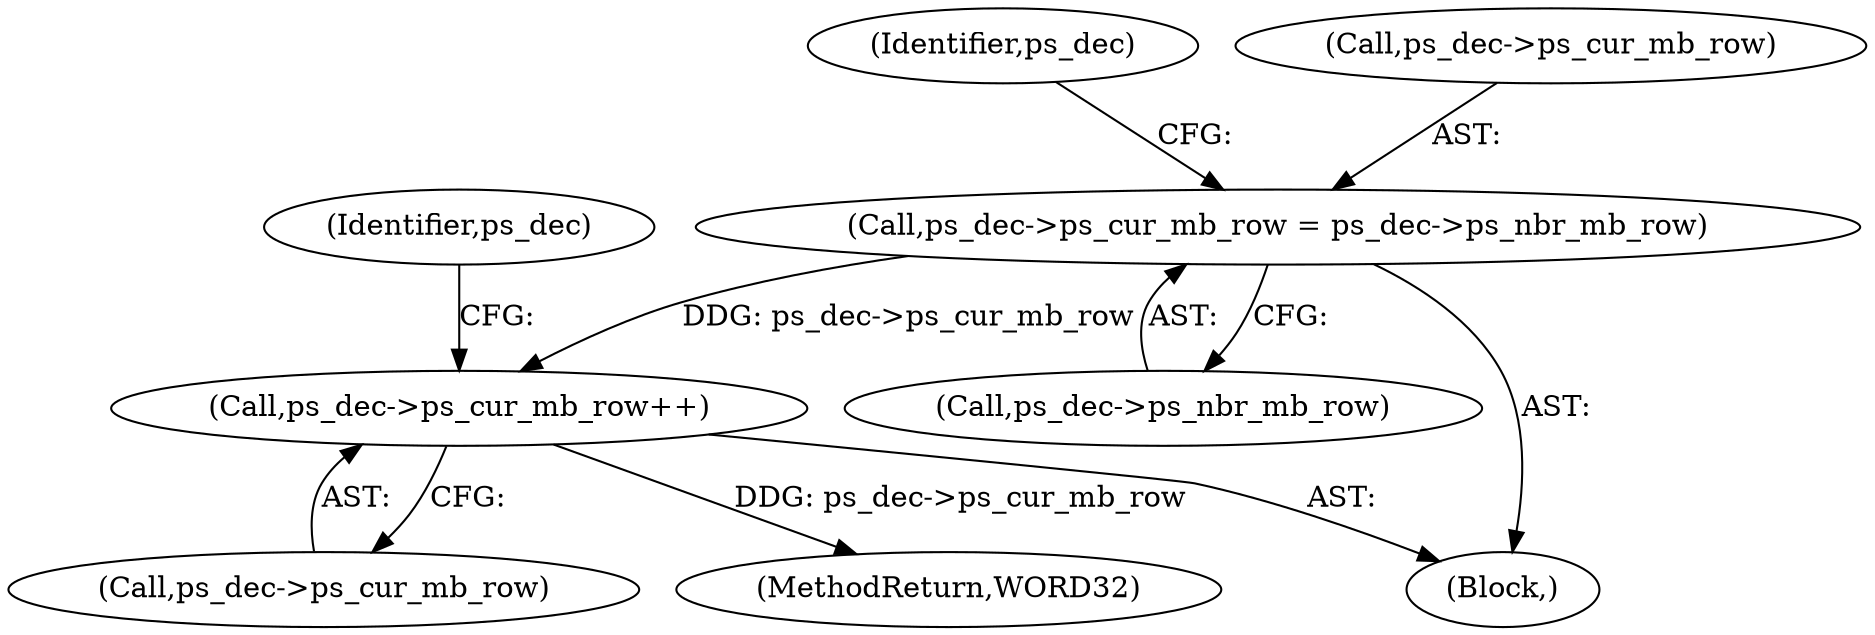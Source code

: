 digraph "0_Android_f634481e940421020e52f511c1fb34aac1db4b2f@pointer" {
"1001369" [label="(Call,ps_dec->ps_cur_mb_row = ps_dec->ps_nbr_mb_row)"];
"1001376" [label="(Call,ps_dec->ps_cur_mb_row++)"];
"1000141" [label="(Block,)"];
"1001382" [label="(Identifier,ps_dec)"];
"1001377" [label="(Call,ps_dec->ps_cur_mb_row)"];
"1001378" [label="(Identifier,ps_dec)"];
"1001376" [label="(Call,ps_dec->ps_cur_mb_row++)"];
"1002154" [label="(MethodReturn,WORD32)"];
"1001370" [label="(Call,ps_dec->ps_cur_mb_row)"];
"1001369" [label="(Call,ps_dec->ps_cur_mb_row = ps_dec->ps_nbr_mb_row)"];
"1001373" [label="(Call,ps_dec->ps_nbr_mb_row)"];
"1001369" -> "1000141"  [label="AST: "];
"1001369" -> "1001373"  [label="CFG: "];
"1001370" -> "1001369"  [label="AST: "];
"1001373" -> "1001369"  [label="AST: "];
"1001378" -> "1001369"  [label="CFG: "];
"1001369" -> "1001376"  [label="DDG: ps_dec->ps_cur_mb_row"];
"1001376" -> "1000141"  [label="AST: "];
"1001376" -> "1001377"  [label="CFG: "];
"1001377" -> "1001376"  [label="AST: "];
"1001382" -> "1001376"  [label="CFG: "];
"1001376" -> "1002154"  [label="DDG: ps_dec->ps_cur_mb_row"];
}
